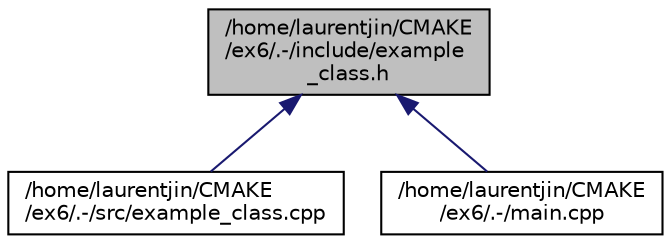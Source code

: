 digraph "/home/laurentjin/CMAKE/ex6/.-/include/example_class.h"
{
  edge [fontname="Helvetica",fontsize="10",labelfontname="Helvetica",labelfontsize="10"];
  node [fontname="Helvetica",fontsize="10",shape=record];
  Node1 [label="/home/laurentjin/CMAKE\l/ex6/.-/include/example\l_class.h",height=0.2,width=0.4,color="black", fillcolor="grey75", style="filled", fontcolor="black"];
  Node1 -> Node2 [dir="back",color="midnightblue",fontsize="10",style="solid"];
  Node2 [label="/home/laurentjin/CMAKE\l/ex6/.-/src/example_class.cpp",height=0.2,width=0.4,color="black", fillcolor="white", style="filled",URL="$d8/da6/example__class_8cpp.html",tooltip="Implementation of Exemple_Class. "];
  Node1 -> Node3 [dir="back",color="midnightblue",fontsize="10",style="solid"];
  Node3 [label="/home/laurentjin/CMAKE\l/ex6/.-/main.cpp",height=0.2,width=0.4,color="black", fillcolor="white", style="filled",URL="$df/d0a/main_8cpp.html",tooltip="Point d&#39;entrée principal du programme. "];
}
